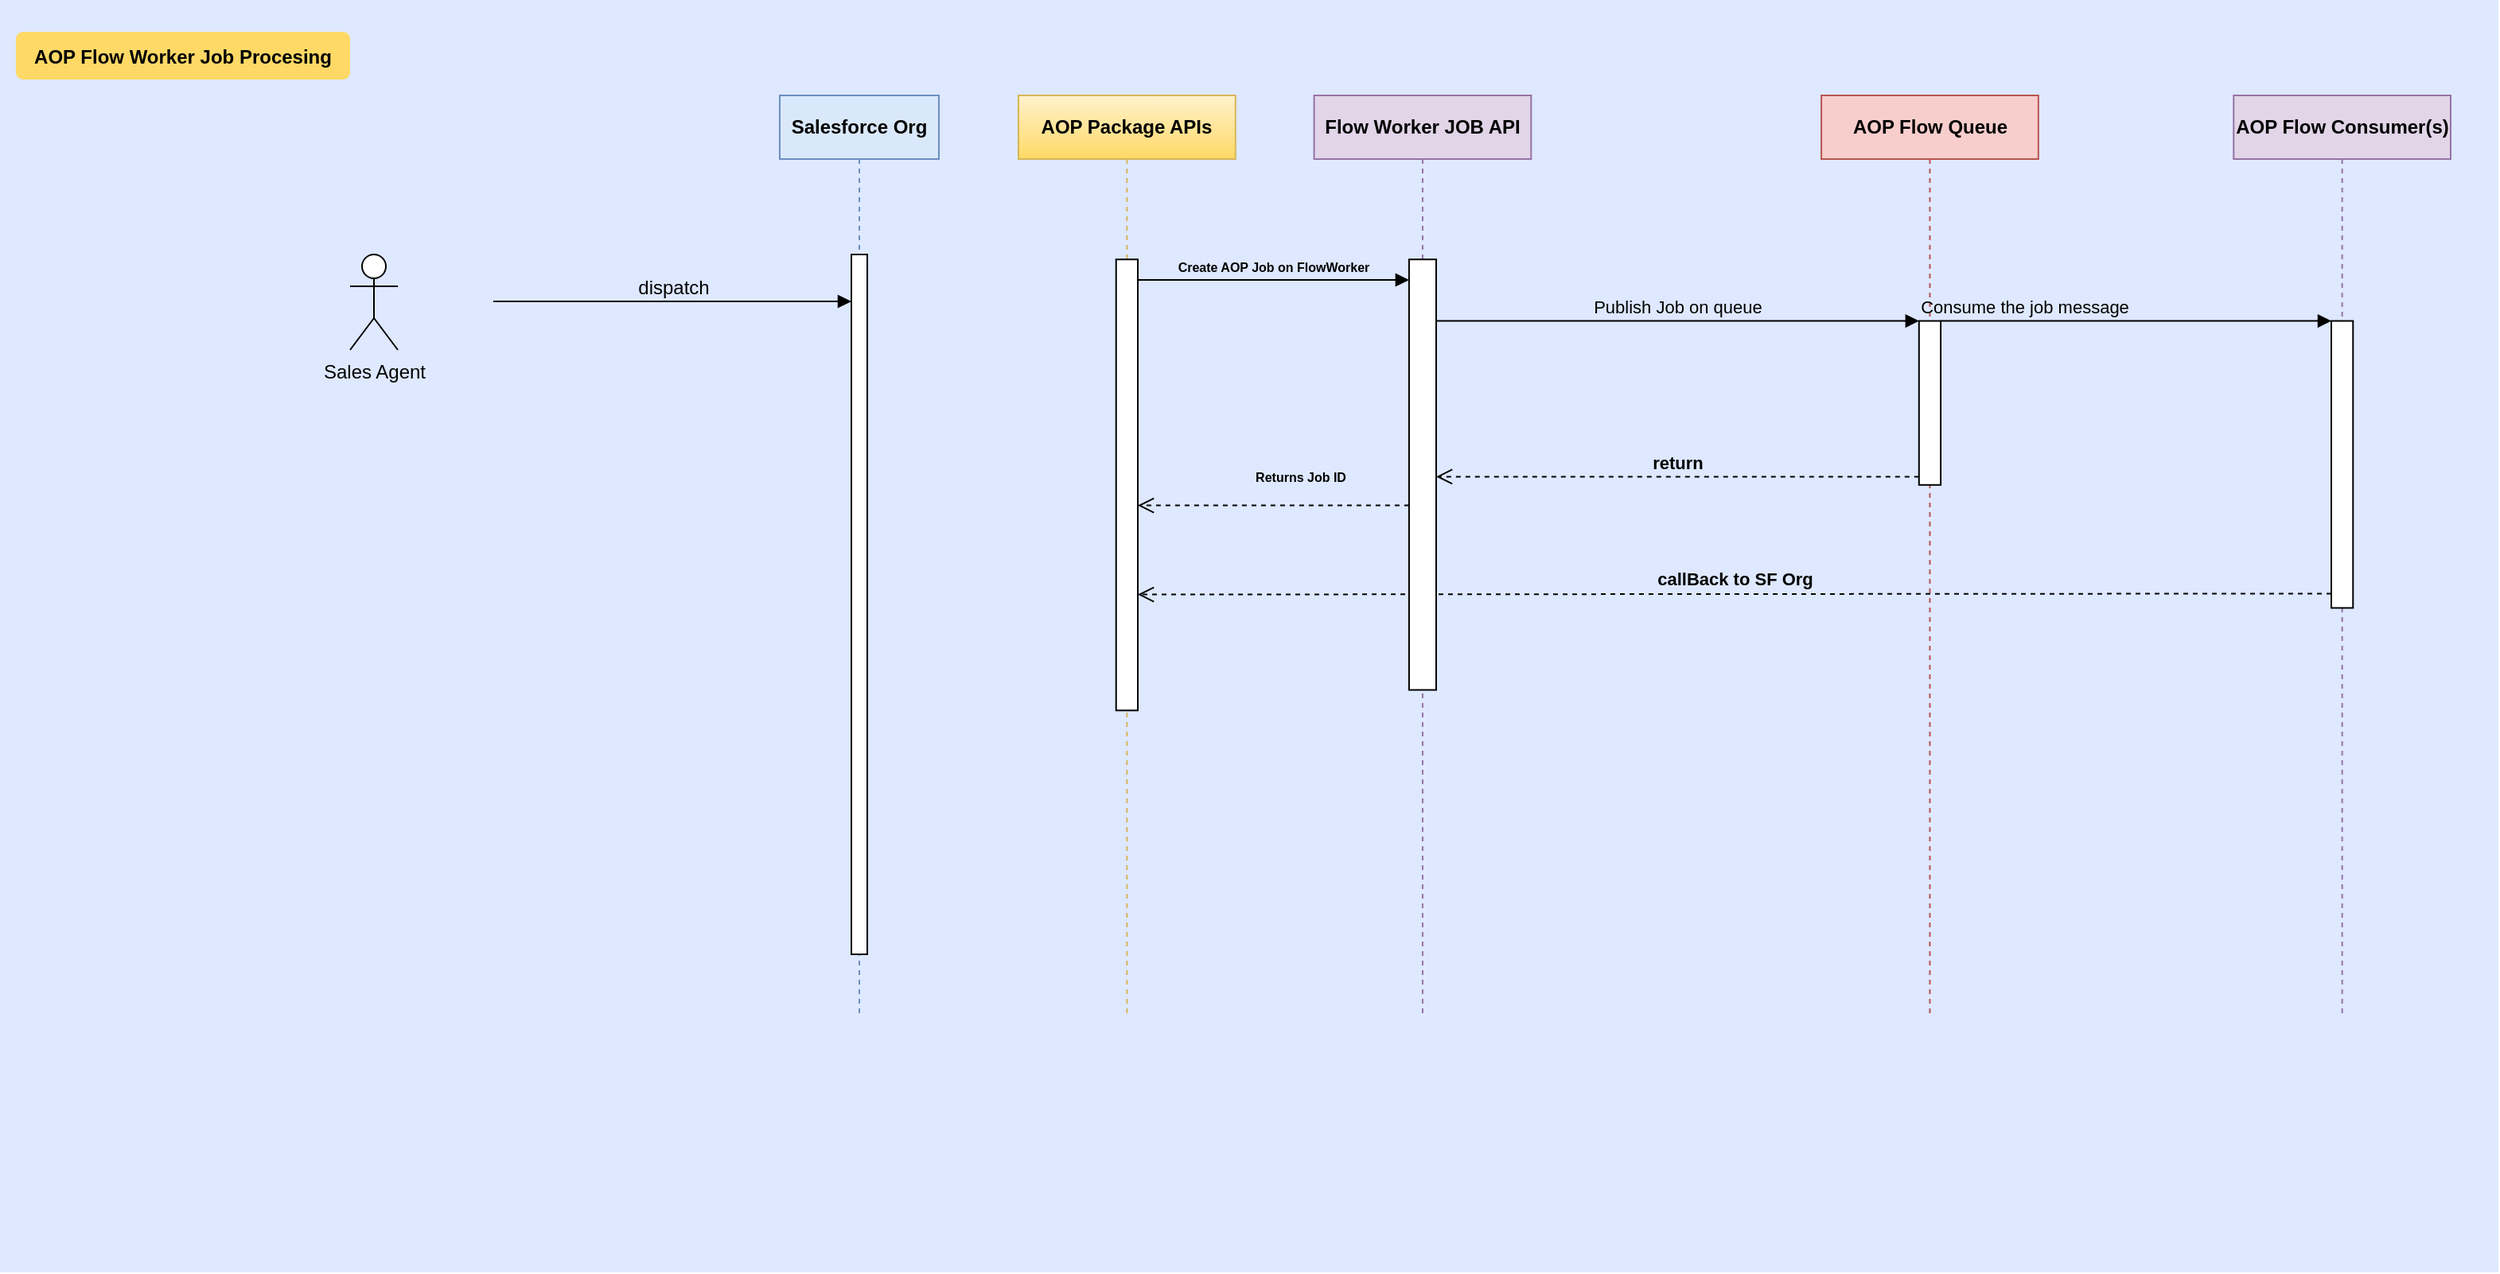 <mxfile version="17.4.6" type="github">
  <diagram name="Page-1" id="9361dd3d-8414-5efd-6122-117bd74ce7a7">
    <mxGraphModel dx="1422" dy="1162" grid="1" gridSize="10" guides="1" tooltips="1" connect="1" arrows="1" fold="1" page="0" pageScale="1.5" pageWidth="826" pageHeight="1169" background="none" math="0" shadow="0">
      <root>
        <mxCell id="0" />
        <mxCell id="1" parent="0" />
        <mxCell id="69" value="" style="fillColor=#DEE8FF;strokeColor=none" parent="1" vertex="1">
          <mxGeometry x="70" y="-130" width="1570" height="800" as="geometry" />
        </mxCell>
        <mxCell id="71" value="AOP Flow Worker Job Procesing" style="rounded=1;fontStyle=1;fillColor=#FFD966;strokeColor=none" parent="1" vertex="1">
          <mxGeometry x="80" y="-110" width="210" height="30" as="geometry" />
        </mxCell>
        <mxCell id="YKI4oU7lkPmLeSKTnHA6-117" value="" style="group" parent="1" vertex="1" connectable="0">
          <mxGeometry x="710" y="-70" width="900" height="580" as="geometry" />
        </mxCell>
        <mxCell id="YKI4oU7lkPmLeSKTnHA6-108" value="AOP Package APIs" style="shape=umlLifeline;perimeter=lifelinePerimeter;whiteSpace=wrap;html=1;container=1;collapsible=0;recursiveResize=0;outlineConnect=0;fillColor=#fff2cc;strokeColor=#d6b656;fontStyle=1;gradientColor=#ffd966;" parent="YKI4oU7lkPmLeSKTnHA6-117" vertex="1">
          <mxGeometry width="136.364" height="580" as="geometry" />
        </mxCell>
        <mxCell id="YKI4oU7lkPmLeSKTnHA6-94" value="AOP Flow Queue" style="shape=umlLifeline;perimeter=lifelinePerimeter;whiteSpace=wrap;html=1;container=1;collapsible=0;recursiveResize=0;outlineConnect=0;fillColor=#f8cecc;strokeColor=#b85450;fontStyle=1" parent="YKI4oU7lkPmLeSKTnHA6-117" vertex="1">
          <mxGeometry x="504.545" width="136.364" height="580" as="geometry" />
        </mxCell>
        <mxCell id="YKI4oU7lkPmLeSKTnHA6-95" value="" style="html=1;points=[];perimeter=orthogonalPerimeter;" parent="YKI4oU7lkPmLeSKTnHA6-94" vertex="1">
          <mxGeometry x="61.364" y="141.778" width="13.636" height="103.111" as="geometry" />
        </mxCell>
        <mxCell id="YKI4oU7lkPmLeSKTnHA6-96" value="Publish Job on queue" style="html=1;verticalAlign=bottom;endArrow=block;entryX=0;entryY=0;rounded=0;labelBackgroundColor=none;" parent="YKI4oU7lkPmLeSKTnHA6-117" source="YKI4oU7lkPmLeSKTnHA6-89" target="YKI4oU7lkPmLeSKTnHA6-95" edge="1">
          <mxGeometry relative="1" as="geometry">
            <mxPoint x="477.273" y="335.111" as="sourcePoint" />
          </mxGeometry>
        </mxCell>
        <mxCell id="YKI4oU7lkPmLeSKTnHA6-97" value="&lt;b&gt;return&lt;/b&gt;" style="html=1;verticalAlign=bottom;endArrow=open;dashed=1;endSize=8;exitX=0;exitY=0.95;rounded=0;labelBackgroundColor=none;" parent="YKI4oU7lkPmLeSKTnHA6-117" source="YKI4oU7lkPmLeSKTnHA6-95" target="YKI4oU7lkPmLeSKTnHA6-89" edge="1">
          <mxGeometry relative="1" as="geometry">
            <mxPoint x="477.273" y="433.067" as="targetPoint" />
          </mxGeometry>
        </mxCell>
        <mxCell id="YKI4oU7lkPmLeSKTnHA6-99" value="AOP Flow Consumer(s)" style="shape=umlLifeline;perimeter=lifelinePerimeter;whiteSpace=wrap;html=1;container=1;collapsible=0;recursiveResize=0;outlineConnect=0;fillColor=#e1d5e7;strokeColor=#9673a6;fontStyle=1" parent="YKI4oU7lkPmLeSKTnHA6-117" vertex="1">
          <mxGeometry x="763.636" width="136.364" height="580" as="geometry" />
        </mxCell>
        <mxCell id="YKI4oU7lkPmLeSKTnHA6-104" value="" style="html=1;points=[];perimeter=orthogonalPerimeter;" parent="YKI4oU7lkPmLeSKTnHA6-99" vertex="1">
          <mxGeometry x="61.364" y="141.778" width="13.636" height="180.444" as="geometry" />
        </mxCell>
        <mxCell id="YKI4oU7lkPmLeSKTnHA6-105" value="Consume the job message" style="html=1;verticalAlign=bottom;endArrow=block;entryX=0;entryY=0;rounded=0;labelBackgroundColor=none;" parent="YKI4oU7lkPmLeSKTnHA6-117" source="YKI4oU7lkPmLeSKTnHA6-95" target="YKI4oU7lkPmLeSKTnHA6-104" edge="1">
          <mxGeometry x="-0.571" relative="1" as="geometry">
            <mxPoint x="729.545" y="141.778" as="sourcePoint" />
            <mxPoint as="offset" />
          </mxGeometry>
        </mxCell>
        <mxCell id="YKI4oU7lkPmLeSKTnHA6-111" value="" style="html=1;points=[];perimeter=orthogonalPerimeter;" parent="YKI4oU7lkPmLeSKTnHA6-117" vertex="1">
          <mxGeometry x="61.364" y="103.111" width="13.636" height="283.556" as="geometry" />
        </mxCell>
        <mxCell id="YKI4oU7lkPmLeSKTnHA6-106" value="&lt;b&gt;callBack to SF Org&lt;/b&gt;" style="html=1;verticalAlign=bottom;endArrow=open;dashed=1;endSize=8;exitX=0;exitY=0.95;rounded=0;entryX=1;entryY=0.743;entryDx=0;entryDy=0;entryPerimeter=0;labelBackgroundColor=none;" parent="YKI4oU7lkPmLeSKTnHA6-117" source="YKI4oU7lkPmLeSKTnHA6-104" target="YKI4oU7lkPmLeSKTnHA6-111" edge="1">
          <mxGeometry relative="1" as="geometry">
            <mxPoint x="729.545" y="239.733" as="targetPoint" />
          </mxGeometry>
        </mxCell>
        <mxCell id="YKI4oU7lkPmLeSKTnHA6-112" value="&lt;font style=&quot;font-size: 8px&quot;&gt;&lt;b&gt;Create AOP Job on FlowWorker&lt;/b&gt;&lt;/font&gt;" style="html=1;verticalAlign=bottom;endArrow=block;rounded=0;labelBackgroundColor=none;" parent="YKI4oU7lkPmLeSKTnHA6-117" target="YKI4oU7lkPmLeSKTnHA6-89" edge="1">
          <mxGeometry width="80" relative="1" as="geometry">
            <mxPoint x="75" y="116.0" as="sourcePoint" />
            <mxPoint x="184.091" y="116.0" as="targetPoint" />
          </mxGeometry>
        </mxCell>
        <mxCell id="YKI4oU7lkPmLeSKTnHA6-113" value="Flow Worker JOB API" style="shape=umlLifeline;perimeter=lifelinePerimeter;whiteSpace=wrap;html=1;container=1;collapsible=0;recursiveResize=0;outlineConnect=0;labelBackgroundColor=none;fontSize=12;fillColor=#e1d5e7;strokeColor=#9673a6;fontStyle=1" parent="YKI4oU7lkPmLeSKTnHA6-117" vertex="1">
          <mxGeometry x="185.795" width="136.364" height="580" as="geometry" />
        </mxCell>
        <mxCell id="YKI4oU7lkPmLeSKTnHA6-89" value="" style="html=1;points=[];perimeter=orthogonalPerimeter;" parent="YKI4oU7lkPmLeSKTnHA6-117" vertex="1">
          <mxGeometry x="245.455" y="103.111" width="17.045" height="270.667" as="geometry" />
        </mxCell>
        <mxCell id="YKI4oU7lkPmLeSKTnHA6-114" value="&lt;b&gt;Returns Job ID&lt;/b&gt;" style="html=1;verticalAlign=bottom;endArrow=open;dashed=1;endSize=8;rounded=0;labelBackgroundColor=none;fontSize=8;" parent="YKI4oU7lkPmLeSKTnHA6-117" target="YKI4oU7lkPmLeSKTnHA6-111" edge="1">
          <mxGeometry x="-0.2" y="-10" relative="1" as="geometry">
            <mxPoint x="245.455" y="257.778" as="sourcePoint" />
            <mxPoint x="136.364" y="257.778" as="targetPoint" />
            <mxPoint as="offset" />
          </mxGeometry>
        </mxCell>
        <mxCell id="YKI4oU7lkPmLeSKTnHA6-118" value="Salesforce Org" style="shape=umlLifeline;perimeter=lifelinePerimeter;whiteSpace=wrap;html=1;container=1;collapsible=0;recursiveResize=0;outlineConnect=0;labelBackgroundColor=none;fontSize=12;fontStyle=1;fillColor=#dae8fc;strokeColor=#6c8ebf;" parent="1" vertex="1">
          <mxGeometry x="560" y="-70" width="100" height="580" as="geometry" />
        </mxCell>
        <mxCell id="YKI4oU7lkPmLeSKTnHA6-119" value="" style="html=1;points=[];perimeter=orthogonalPerimeter;labelBackgroundColor=none;fontSize=12;" parent="YKI4oU7lkPmLeSKTnHA6-118" vertex="1">
          <mxGeometry x="45" y="100" width="10" height="440" as="geometry" />
        </mxCell>
        <mxCell id="QzyfoN8fPYNIB7dP53YS-71" value="Sales Agent" style="shape=umlActor;verticalLabelPosition=bottom;verticalAlign=top;html=1;labelBackgroundColor=none;fontSize=12;" vertex="1" parent="1">
          <mxGeometry x="290" y="30" width="30" height="60" as="geometry" />
        </mxCell>
        <mxCell id="QzyfoN8fPYNIB7dP53YS-74" value="dispatch" style="html=1;verticalAlign=bottom;endArrow=block;rounded=0;labelBackgroundColor=none;fontSize=12;" edge="1" parent="1" target="YKI4oU7lkPmLeSKTnHA6-119">
          <mxGeometry width="80" relative="1" as="geometry">
            <mxPoint x="380" y="59.5" as="sourcePoint" />
            <mxPoint x="460" y="59.5" as="targetPoint" />
          </mxGeometry>
        </mxCell>
      </root>
    </mxGraphModel>
  </diagram>
</mxfile>
